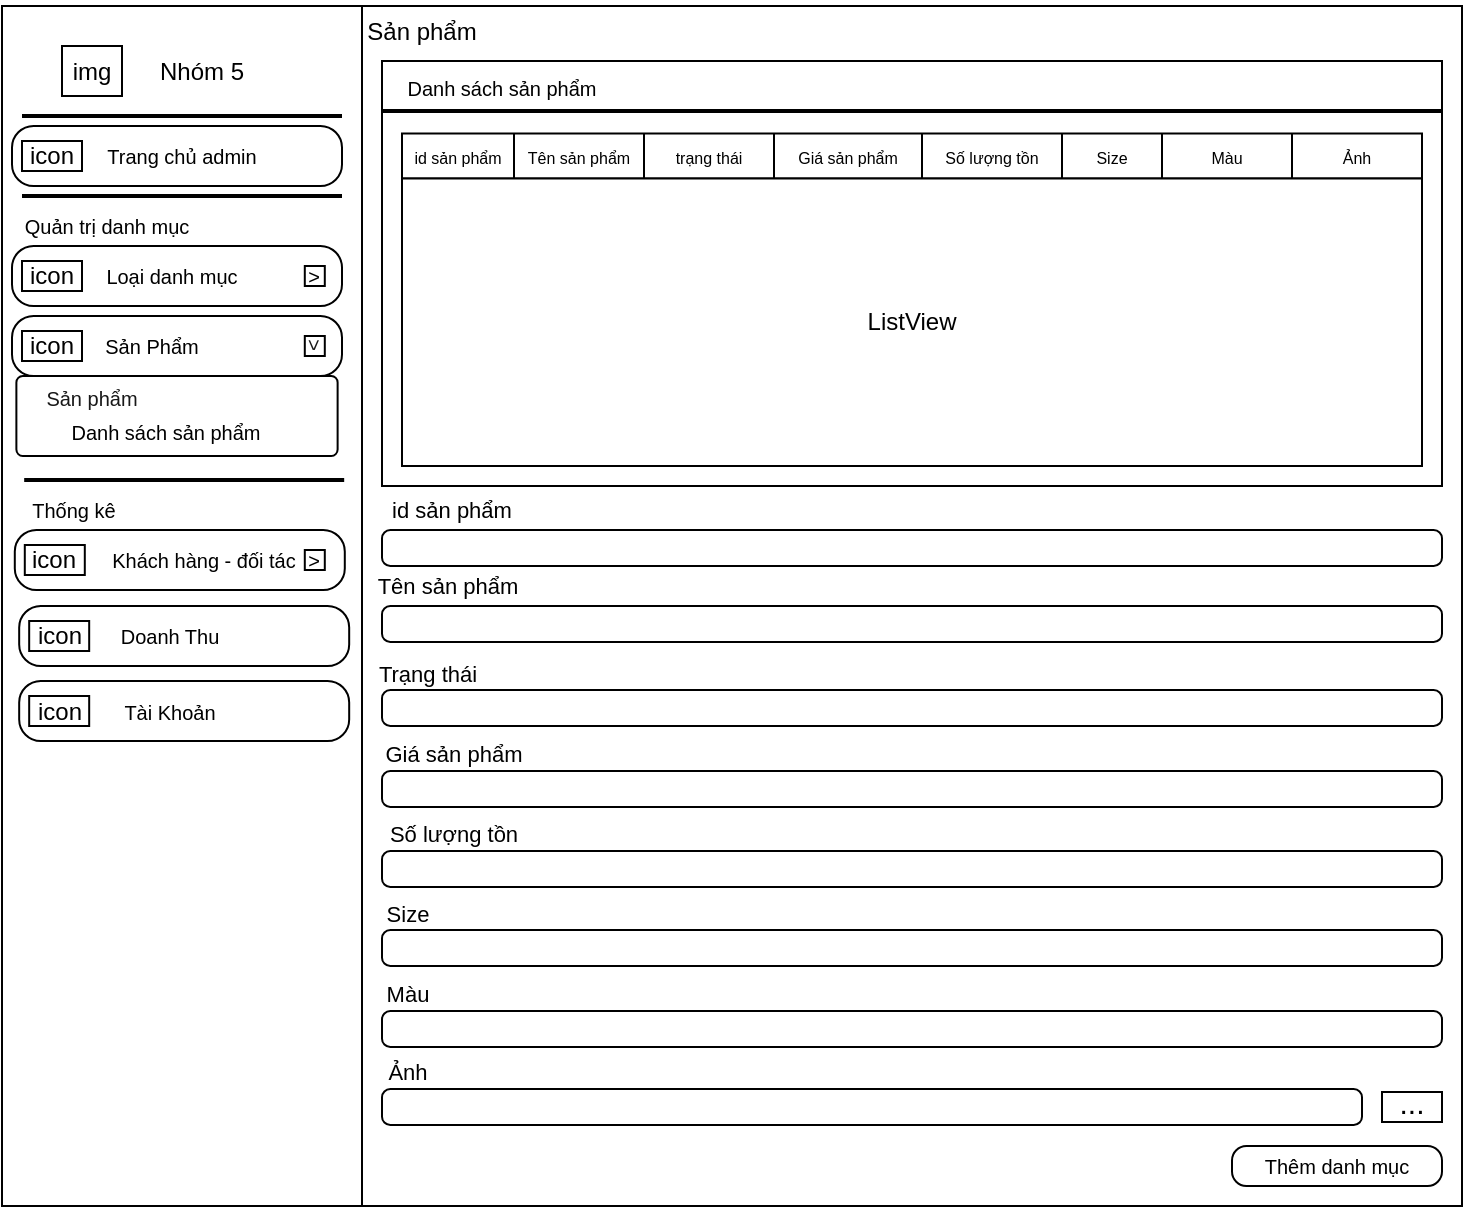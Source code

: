 <mxfile version="17.1.3" type="github">
  <diagram id="91JcnNk7F4j67cdfMRBW" name="Page-1">
    <mxGraphModel dx="1038" dy="581" grid="1" gridSize="10" guides="1" tooltips="1" connect="1" arrows="1" fold="1" page="1" pageScale="1" pageWidth="827" pageHeight="1169" math="0" shadow="0">
      <root>
        <mxCell id="0" />
        <mxCell id="1" parent="0" />
        <mxCell id="7amWvDYA09Yku5p8_MDS-1" value="" style="rounded=0;whiteSpace=wrap;html=1;" vertex="1" parent="1">
          <mxGeometry x="40" y="40" width="730" height="600" as="geometry" />
        </mxCell>
        <mxCell id="7amWvDYA09Yku5p8_MDS-2" value="" style="rounded=0;whiteSpace=wrap;html=1;" vertex="1" parent="1">
          <mxGeometry x="40" y="40" width="180" height="600" as="geometry" />
        </mxCell>
        <mxCell id="7amWvDYA09Yku5p8_MDS-3" value="" style="rounded=1;arcSize=36;whiteSpace=wrap;html=1;align=center;fontFamily=Helvetica;fontSize=10;fontColor=default;strokeColor=default;fillColor=default;" vertex="1" parent="1">
          <mxGeometry x="48.59" y="377.5" width="165" height="30" as="geometry" />
        </mxCell>
        <mxCell id="7amWvDYA09Yku5p8_MDS-4" value="" style="rounded=0;whiteSpace=wrap;html=1;fontFamily=Helvetica;fontSize=10;fontColor=default;strokeColor=default;strokeWidth=1;fillColor=default;gradientColor=none;" vertex="1" parent="1">
          <mxGeometry x="230" y="67.5" width="530" height="212.5" as="geometry" />
        </mxCell>
        <mxCell id="7amWvDYA09Yku5p8_MDS-5" value="" style="rounded=1;arcSize=36;whiteSpace=wrap;html=1;align=center;fontFamily=Helvetica;fontSize=10;fontColor=default;strokeColor=default;fillColor=default;" vertex="1" parent="1">
          <mxGeometry x="45" y="160" width="165" height="30" as="geometry" />
        </mxCell>
        <mxCell id="7amWvDYA09Yku5p8_MDS-6" value="" style="rounded=1;arcSize=36;whiteSpace=wrap;html=1;align=center;fontFamily=Helvetica;fontSize=10;fontColor=default;strokeColor=default;fillColor=default;" vertex="1" parent="1">
          <mxGeometry x="48.59" y="340" width="165" height="30" as="geometry" />
        </mxCell>
        <mxCell id="7amWvDYA09Yku5p8_MDS-7" value="" style="rounded=1;arcSize=36;whiteSpace=wrap;html=1;align=center;fontFamily=Helvetica;fontSize=10;fontColor=default;strokeColor=default;fillColor=default;" vertex="1" parent="1">
          <mxGeometry x="45" y="100" width="165" height="30" as="geometry" />
        </mxCell>
        <mxCell id="7amWvDYA09Yku5p8_MDS-8" value="Nhóm 5" style="text;html=1;strokeColor=none;fillColor=none;align=center;verticalAlign=middle;whiteSpace=wrap;rounded=0;fontSize=12;" vertex="1" parent="1">
          <mxGeometry x="110" y="57.5" width="60" height="30" as="geometry" />
        </mxCell>
        <mxCell id="7amWvDYA09Yku5p8_MDS-9" value="img" style="rounded=0;whiteSpace=wrap;html=1;" vertex="1" parent="1">
          <mxGeometry x="70" y="60" width="30" height="25" as="geometry" />
        </mxCell>
        <mxCell id="7amWvDYA09Yku5p8_MDS-10" value="" style="rounded=1;arcSize=36;whiteSpace=wrap;html=1;align=center;fontFamily=Helvetica;fontSize=10;fontColor=default;strokeColor=default;fillColor=default;" vertex="1" parent="1">
          <mxGeometry x="46.4" y="302" width="165" height="30" as="geometry" />
        </mxCell>
        <mxCell id="7amWvDYA09Yku5p8_MDS-11" value="icon" style="rounded=0;whiteSpace=wrap;html=1;" vertex="1" parent="1">
          <mxGeometry x="50" y="107.5" width="30" height="15" as="geometry" />
        </mxCell>
        <mxCell id="7amWvDYA09Yku5p8_MDS-12" value="" style="rounded=1;arcSize=36;whiteSpace=wrap;html=1;align=center;fontFamily=Helvetica;fontSize=10;fontColor=default;strokeColor=default;fillColor=default;" vertex="1" parent="1">
          <mxGeometry x="45" y="195" width="165" height="30" as="geometry" />
        </mxCell>
        <mxCell id="7amWvDYA09Yku5p8_MDS-13" value="" style="line;strokeWidth=2;html=1;rounded=0;fontFamily=Helvetica;fontSize=12;fontColor=default;fillColor=default;" vertex="1" parent="1">
          <mxGeometry x="50" y="90" width="160" height="10" as="geometry" />
        </mxCell>
        <mxCell id="7amWvDYA09Yku5p8_MDS-14" value="Trang chủ admin" style="text;html=1;strokeColor=none;fillColor=none;align=center;verticalAlign=middle;whiteSpace=wrap;rounded=0;fontSize=10;" vertex="1" parent="1">
          <mxGeometry x="90" y="107.5" width="80" height="15" as="geometry" />
        </mxCell>
        <mxCell id="7amWvDYA09Yku5p8_MDS-15" value="" style="line;strokeWidth=2;html=1;rounded=0;fontFamily=Helvetica;fontSize=12;fontColor=default;fillColor=default;" vertex="1" parent="1">
          <mxGeometry x="50" y="130" width="160" height="10" as="geometry" />
        </mxCell>
        <mxCell id="7amWvDYA09Yku5p8_MDS-16" value="Loại danh mục" style="text;html=1;strokeColor=none;fillColor=none;align=center;verticalAlign=middle;whiteSpace=wrap;rounded=0;fontSize=10;" vertex="1" parent="1">
          <mxGeometry x="90" y="170" width="70" height="10" as="geometry" />
        </mxCell>
        <mxCell id="7amWvDYA09Yku5p8_MDS-17" value="Sản Phẩm" style="text;html=1;strokeColor=none;fillColor=none;align=center;verticalAlign=middle;whiteSpace=wrap;rounded=0;fontSize=10;" vertex="1" parent="1">
          <mxGeometry x="90" y="202.5" width="50" height="15" as="geometry" />
        </mxCell>
        <mxCell id="7amWvDYA09Yku5p8_MDS-18" value="Khách hàng - đối tác" style="text;html=1;strokeColor=none;fillColor=none;align=center;verticalAlign=middle;whiteSpace=wrap;rounded=0;fontSize=10;" vertex="1" parent="1">
          <mxGeometry x="91.4" y="309.5" width="100" height="15" as="geometry" />
        </mxCell>
        <mxCell id="7amWvDYA09Yku5p8_MDS-19" value="" style="line;strokeWidth=2;html=1;rounded=0;fontFamily=Helvetica;fontSize=12;fontColor=default;fillColor=default;" vertex="1" parent="1">
          <mxGeometry x="51.09" y="272" width="160" height="10" as="geometry" />
        </mxCell>
        <mxCell id="7amWvDYA09Yku5p8_MDS-20" value="Quản trị danh mục" style="text;html=1;strokeColor=none;fillColor=none;align=center;verticalAlign=middle;whiteSpace=wrap;rounded=0;fontSize=10;" vertex="1" parent="1">
          <mxGeometry x="45" y="140" width="95" height="20" as="geometry" />
        </mxCell>
        <mxCell id="7amWvDYA09Yku5p8_MDS-21" value="Thống kê" style="text;html=1;strokeColor=none;fillColor=none;align=center;verticalAlign=middle;whiteSpace=wrap;rounded=0;fontSize=10;" vertex="1" parent="1">
          <mxGeometry x="51.4" y="282" width="50" height="20" as="geometry" />
        </mxCell>
        <mxCell id="7amWvDYA09Yku5p8_MDS-22" value="Doanh Thu" style="text;html=1;strokeColor=none;fillColor=none;align=center;verticalAlign=middle;whiteSpace=wrap;rounded=0;fontSize=10;" vertex="1" parent="1">
          <mxGeometry x="93.59" y="347.5" width="60" height="15" as="geometry" />
        </mxCell>
        <mxCell id="7amWvDYA09Yku5p8_MDS-23" value="Tài Khoản" style="text;html=1;strokeColor=none;fillColor=none;align=center;verticalAlign=middle;whiteSpace=wrap;rounded=0;fontSize=10;" vertex="1" parent="1">
          <mxGeometry x="93.59" y="385" width="60" height="15" as="geometry" />
        </mxCell>
        <mxCell id="7amWvDYA09Yku5p8_MDS-24" value="icon" style="rounded=0;whiteSpace=wrap;html=1;" vertex="1" parent="1">
          <mxGeometry x="50" y="167.5" width="30" height="15" as="geometry" />
        </mxCell>
        <mxCell id="7amWvDYA09Yku5p8_MDS-25" value="icon" style="rounded=0;whiteSpace=wrap;html=1;" vertex="1" parent="1">
          <mxGeometry x="50" y="202.5" width="30" height="15" as="geometry" />
        </mxCell>
        <mxCell id="7amWvDYA09Yku5p8_MDS-26" value="icon" style="rounded=0;whiteSpace=wrap;html=1;" vertex="1" parent="1">
          <mxGeometry x="51.4" y="309.5" width="30" height="15" as="geometry" />
        </mxCell>
        <mxCell id="7amWvDYA09Yku5p8_MDS-27" value="icon" style="rounded=0;whiteSpace=wrap;html=1;" vertex="1" parent="1">
          <mxGeometry x="53.59" y="347.5" width="30" height="15" as="geometry" />
        </mxCell>
        <mxCell id="7amWvDYA09Yku5p8_MDS-28" value="icon" style="rounded=0;whiteSpace=wrap;html=1;" vertex="1" parent="1">
          <mxGeometry x="53.59" y="385" width="30" height="15" as="geometry" />
        </mxCell>
        <mxCell id="7amWvDYA09Yku5p8_MDS-29" value="Sản phẩm" style="text;html=1;strokeColor=none;fillColor=none;align=center;verticalAlign=middle;whiteSpace=wrap;rounded=0;fontSize=12;" vertex="1" parent="1">
          <mxGeometry x="220" y="37.5" width="60" height="30" as="geometry" />
        </mxCell>
        <mxCell id="7amWvDYA09Yku5p8_MDS-30" value="Danh sách sản phẩm" style="text;html=1;strokeColor=none;fillColor=none;align=center;verticalAlign=middle;whiteSpace=wrap;rounded=0;fontFamily=Helvetica;fontSize=10;fontColor=default;" vertex="1" parent="1">
          <mxGeometry x="240" y="72.5" width="100" height="17.5" as="geometry" />
        </mxCell>
        <mxCell id="7amWvDYA09Yku5p8_MDS-32" value="" style="rounded=1;arcSize=8;whiteSpace=wrap;html=1;align=center;fontFamily=Helvetica;fontSize=10;fontColor=default;strokeColor=default;fillColor=default;" vertex="1" parent="1">
          <mxGeometry x="47.19" y="225" width="160.62" height="40" as="geometry" />
        </mxCell>
        <mxCell id="7amWvDYA09Yku5p8_MDS-33" value="Sản phẩm" style="text;html=1;strokeColor=none;fillColor=none;align=center;verticalAlign=middle;whiteSpace=wrap;rounded=0;fontFamily=Helvetica;fontSize=10;fontColor=default;textOpacity=90;spacing=2;spacingBottom=14;" vertex="1" parent="1">
          <mxGeometry x="56.09" y="237.5" width="57.81" height="10" as="geometry" />
        </mxCell>
        <mxCell id="7amWvDYA09Yku5p8_MDS-34" value="Danh sách sản phẩm" style="text;html=1;strokeColor=none;fillColor=none;align=center;verticalAlign=middle;whiteSpace=wrap;rounded=0;fontFamily=Helvetica;fontSize=10;fontColor=default;" vertex="1" parent="1">
          <mxGeometry x="68.6" y="247.5" width="105.93" height="10" as="geometry" />
        </mxCell>
        <mxCell id="7amWvDYA09Yku5p8_MDS-35" value="" style="shape=table;html=1;whiteSpace=wrap;startSize=0;container=1;collapsible=0;childLayout=tableLayout;rounded=0;fontFamily=Helvetica;fontSize=7;fontColor=default;strokeColor=default;strokeWidth=1;fillColor=default;gradientColor=none;direction=east;flipV=1;" vertex="1" parent="1">
          <mxGeometry x="240" y="103.75" width="510" height="22.5" as="geometry" />
        </mxCell>
        <mxCell id="7amWvDYA09Yku5p8_MDS-36" value="" style="shape=tableRow;horizontal=0;startSize=0;swimlaneHead=0;swimlaneBody=0;top=0;left=0;bottom=0;right=0;collapsible=0;dropTarget=0;fillColor=none;points=[[0,0.5],[1,0.5]];portConstraint=eastwest;rounded=0;fontFamily=Helvetica;fontSize=8;fontColor=default;strokeColor=default;strokeWidth=1;html=1;" vertex="1" parent="7amWvDYA09Yku5p8_MDS-35">
          <mxGeometry width="510" height="23" as="geometry" />
        </mxCell>
        <mxCell id="7amWvDYA09Yku5p8_MDS-37" value="&lt;font style=&quot;font-size: 8px&quot;&gt;id sản phẩm&lt;/font&gt;" style="shape=partialRectangle;html=1;whiteSpace=wrap;connectable=0;fillColor=none;top=0;left=0;bottom=0;right=0;overflow=hidden;rounded=0;fontFamily=Helvetica;fontSize=10;fontColor=default;strokeColor=default;strokeWidth=1;" vertex="1" parent="7amWvDYA09Yku5p8_MDS-36">
          <mxGeometry width="56" height="23" as="geometry">
            <mxRectangle width="56" height="23" as="alternateBounds" />
          </mxGeometry>
        </mxCell>
        <mxCell id="7amWvDYA09Yku5p8_MDS-38" value="&lt;font style=&quot;font-size: 8px&quot;&gt;Tên sản phẩm&lt;/font&gt;" style="shape=partialRectangle;html=1;whiteSpace=wrap;connectable=0;fillColor=none;top=0;left=0;bottom=0;right=0;overflow=hidden;rounded=0;fontFamily=Helvetica;fontSize=10;fontColor=default;strokeColor=default;strokeWidth=1;" vertex="1" parent="7amWvDYA09Yku5p8_MDS-36">
          <mxGeometry x="56" width="65" height="23" as="geometry">
            <mxRectangle width="65" height="23" as="alternateBounds" />
          </mxGeometry>
        </mxCell>
        <mxCell id="7amWvDYA09Yku5p8_MDS-55" value="&lt;font style=&quot;font-size: 8px&quot;&gt;trạng thái&lt;/font&gt;" style="shape=partialRectangle;html=1;whiteSpace=wrap;connectable=0;fillColor=none;top=0;left=0;bottom=0;right=0;overflow=hidden;rounded=0;fontFamily=Helvetica;fontSize=10;fontColor=default;strokeColor=default;strokeWidth=1;" vertex="1" parent="7amWvDYA09Yku5p8_MDS-36">
          <mxGeometry x="121" width="65" height="23" as="geometry">
            <mxRectangle width="65" height="23" as="alternateBounds" />
          </mxGeometry>
        </mxCell>
        <mxCell id="7amWvDYA09Yku5p8_MDS-56" value="&lt;font style=&quot;font-size: 8px&quot;&gt;Giá sản phẩm&lt;/font&gt;" style="shape=partialRectangle;html=1;whiteSpace=wrap;connectable=0;fillColor=none;top=0;left=0;bottom=0;right=0;overflow=hidden;rounded=0;fontFamily=Helvetica;fontSize=10;fontColor=default;strokeColor=default;strokeWidth=1;" vertex="1" parent="7amWvDYA09Yku5p8_MDS-36">
          <mxGeometry x="186" width="74" height="23" as="geometry">
            <mxRectangle width="74" height="23" as="alternateBounds" />
          </mxGeometry>
        </mxCell>
        <mxCell id="7amWvDYA09Yku5p8_MDS-57" value="&lt;font style=&quot;font-size: 8px&quot;&gt;Số lượng tồn&lt;/font&gt;" style="shape=partialRectangle;html=1;whiteSpace=wrap;connectable=0;fillColor=none;top=0;left=0;bottom=0;right=0;overflow=hidden;rounded=0;fontFamily=Helvetica;fontSize=10;fontColor=default;strokeColor=default;strokeWidth=1;" vertex="1" parent="7amWvDYA09Yku5p8_MDS-36">
          <mxGeometry x="260" width="70" height="23" as="geometry">
            <mxRectangle width="70" height="23" as="alternateBounds" />
          </mxGeometry>
        </mxCell>
        <mxCell id="7amWvDYA09Yku5p8_MDS-58" value="&lt;font style=&quot;font-size: 8px&quot;&gt;Size&lt;/font&gt;" style="shape=partialRectangle;html=1;whiteSpace=wrap;connectable=0;fillColor=none;top=0;left=0;bottom=0;right=0;overflow=hidden;rounded=0;fontFamily=Helvetica;fontSize=10;fontColor=default;strokeColor=default;strokeWidth=1;" vertex="1" parent="7amWvDYA09Yku5p8_MDS-36">
          <mxGeometry x="330" width="50" height="23" as="geometry">
            <mxRectangle width="50" height="23" as="alternateBounds" />
          </mxGeometry>
        </mxCell>
        <mxCell id="7amWvDYA09Yku5p8_MDS-59" value="&lt;font style=&quot;font-size: 8px&quot;&gt;Màu&lt;/font&gt;" style="shape=partialRectangle;html=1;whiteSpace=wrap;connectable=0;fillColor=none;top=0;left=0;bottom=0;right=0;overflow=hidden;rounded=0;fontFamily=Helvetica;fontSize=10;fontColor=default;strokeColor=default;strokeWidth=1;" vertex="1" parent="7amWvDYA09Yku5p8_MDS-36">
          <mxGeometry x="380" width="65" height="23" as="geometry">
            <mxRectangle width="65" height="23" as="alternateBounds" />
          </mxGeometry>
        </mxCell>
        <mxCell id="7amWvDYA09Yku5p8_MDS-60" value="&lt;font style=&quot;font-size: 8px&quot;&gt;Ảnh&lt;/font&gt;" style="shape=partialRectangle;html=1;whiteSpace=wrap;connectable=0;fillColor=none;top=0;left=0;bottom=0;right=0;overflow=hidden;rounded=0;fontFamily=Helvetica;fontSize=10;fontColor=default;strokeColor=default;strokeWidth=1;" vertex="1" parent="7amWvDYA09Yku5p8_MDS-36">
          <mxGeometry x="445" width="65" height="23" as="geometry">
            <mxRectangle width="65" height="23" as="alternateBounds" />
          </mxGeometry>
        </mxCell>
        <mxCell id="7amWvDYA09Yku5p8_MDS-40" value="" style="line;strokeWidth=2;html=1;rounded=0;fontFamily=Helvetica;fontSize=12;fontColor=default;fillColor=default;" vertex="1" parent="1">
          <mxGeometry x="230" y="87.5" width="530" height="10" as="geometry" />
        </mxCell>
        <mxCell id="7amWvDYA09Yku5p8_MDS-41" value="&lt;font style=&quot;font-size: 12px&quot;&gt;ListView&lt;/font&gt;" style="rounded=0;whiteSpace=wrap;html=1;fontFamily=Helvetica;fontSize=8;fontColor=default;strokeColor=default;strokeWidth=1;fillColor=default;gradientColor=none;" vertex="1" parent="1">
          <mxGeometry x="240" y="126.25" width="510" height="143.75" as="geometry" />
        </mxCell>
        <mxCell id="7amWvDYA09Yku5p8_MDS-42" value="&amp;gt;" style="rounded=0;whiteSpace=wrap;html=1;fontFamily=Helvetica;fontSize=10;fontColor=default;strokeColor=default;fillColor=default;strokeWidth=1;gradientColor=none;textOpacity=90;rotation=90;" vertex="1" parent="1">
          <mxGeometry x="191.4" y="205" width="10" height="10" as="geometry" />
        </mxCell>
        <mxCell id="7amWvDYA09Yku5p8_MDS-43" value="&amp;gt;" style="rounded=0;whiteSpace=wrap;html=1;fontFamily=Helvetica;fontSize=10;fontColor=default;strokeColor=default;fillColor=default;strokeWidth=1;gradientColor=none;" vertex="1" parent="1">
          <mxGeometry x="191.4" y="312" width="10" height="10" as="geometry" />
        </mxCell>
        <mxCell id="7amWvDYA09Yku5p8_MDS-44" value="" style="rounded=1;arcSize=23;whiteSpace=wrap;html=1;align=center;fontFamily=Helvetica;fontSize=10;fontColor=default;strokeColor=default;fillColor=default;" vertex="1" parent="1">
          <mxGeometry x="230" y="302" width="530" height="18" as="geometry" />
        </mxCell>
        <mxCell id="7amWvDYA09Yku5p8_MDS-45" value="id sản phẩm" style="text;html=1;strokeColor=none;fillColor=none;align=center;verticalAlign=middle;whiteSpace=wrap;rounded=0;fontSize=11;" vertex="1" parent="1">
          <mxGeometry x="230" y="288" width="70" height="8" as="geometry" />
        </mxCell>
        <mxCell id="7amWvDYA09Yku5p8_MDS-47" value="Tên sản phẩm" style="text;html=1;strokeColor=none;fillColor=none;align=center;verticalAlign=middle;whiteSpace=wrap;rounded=0;fontSize=11;" vertex="1" parent="1">
          <mxGeometry x="226" y="326" width="74" height="8" as="geometry" />
        </mxCell>
        <mxCell id="7amWvDYA09Yku5p8_MDS-49" value="Trạng thái" style="text;html=1;strokeColor=none;fillColor=none;align=center;verticalAlign=middle;whiteSpace=wrap;rounded=0;fontSize=11;" vertex="1" parent="1">
          <mxGeometry x="226" y="369.5" width="54" height="8" as="geometry" />
        </mxCell>
        <mxCell id="7amWvDYA09Yku5p8_MDS-50" value="Thêm danh mục" style="rounded=1;arcSize=36;whiteSpace=wrap;html=1;align=center;fontFamily=Helvetica;fontSize=10;fontColor=default;strokeColor=default;fillColor=default;" vertex="1" parent="1">
          <mxGeometry x="655" y="610" width="105" height="20" as="geometry" />
        </mxCell>
        <mxCell id="7amWvDYA09Yku5p8_MDS-54" value="&amp;gt;" style="rounded=0;whiteSpace=wrap;html=1;fontFamily=Helvetica;fontSize=10;fontColor=default;strokeColor=default;fillColor=default;strokeWidth=1;gradientColor=none;" vertex="1" parent="1">
          <mxGeometry x="191.4" y="170" width="10" height="10" as="geometry" />
        </mxCell>
        <mxCell id="7amWvDYA09Yku5p8_MDS-66" value="" style="rounded=1;arcSize=23;whiteSpace=wrap;html=1;align=center;fontFamily=Helvetica;fontSize=10;fontColor=default;strokeColor=default;fillColor=default;" vertex="1" parent="1">
          <mxGeometry x="230" y="340" width="530" height="18" as="geometry" />
        </mxCell>
        <mxCell id="7amWvDYA09Yku5p8_MDS-67" value="" style="rounded=1;arcSize=23;whiteSpace=wrap;html=1;align=center;fontFamily=Helvetica;fontSize=10;fontColor=default;strokeColor=default;fillColor=default;" vertex="1" parent="1">
          <mxGeometry x="230" y="382" width="530" height="18" as="geometry" />
        </mxCell>
        <mxCell id="7amWvDYA09Yku5p8_MDS-68" value="Giá sản phẩm" style="text;html=1;strokeColor=none;fillColor=none;align=center;verticalAlign=middle;whiteSpace=wrap;rounded=0;fontSize=11;" vertex="1" parent="1">
          <mxGeometry x="226" y="410" width="80" height="8" as="geometry" />
        </mxCell>
        <mxCell id="7amWvDYA09Yku5p8_MDS-69" value="" style="rounded=1;arcSize=23;whiteSpace=wrap;html=1;align=center;fontFamily=Helvetica;fontSize=10;fontColor=default;strokeColor=default;fillColor=default;" vertex="1" parent="1">
          <mxGeometry x="230" y="422.5" width="530" height="18" as="geometry" />
        </mxCell>
        <mxCell id="7amWvDYA09Yku5p8_MDS-70" value="Số lượng tồn" style="text;html=1;strokeColor=none;fillColor=none;align=center;verticalAlign=middle;whiteSpace=wrap;rounded=0;fontSize=11;" vertex="1" parent="1">
          <mxGeometry x="226" y="450" width="80" height="8" as="geometry" />
        </mxCell>
        <mxCell id="7amWvDYA09Yku5p8_MDS-71" value="" style="rounded=1;arcSize=23;whiteSpace=wrap;html=1;align=center;fontFamily=Helvetica;fontSize=10;fontColor=default;strokeColor=default;fillColor=default;" vertex="1" parent="1">
          <mxGeometry x="230" y="462.5" width="530" height="18" as="geometry" />
        </mxCell>
        <mxCell id="7amWvDYA09Yku5p8_MDS-72" value="Size" style="text;html=1;strokeColor=none;fillColor=none;align=center;verticalAlign=middle;whiteSpace=wrap;rounded=0;fontSize=11;" vertex="1" parent="1">
          <mxGeometry x="226" y="489.5" width="34" height="8" as="geometry" />
        </mxCell>
        <mxCell id="7amWvDYA09Yku5p8_MDS-73" value="" style="rounded=1;arcSize=23;whiteSpace=wrap;html=1;align=center;fontFamily=Helvetica;fontSize=10;fontColor=default;strokeColor=default;fillColor=default;" vertex="1" parent="1">
          <mxGeometry x="230" y="502" width="530" height="18" as="geometry" />
        </mxCell>
        <mxCell id="7amWvDYA09Yku5p8_MDS-74" value="Màu" style="text;html=1;strokeColor=none;fillColor=none;align=center;verticalAlign=middle;whiteSpace=wrap;rounded=0;fontSize=11;" vertex="1" parent="1">
          <mxGeometry x="226" y="530" width="34" height="8" as="geometry" />
        </mxCell>
        <mxCell id="7amWvDYA09Yku5p8_MDS-75" value="" style="rounded=1;arcSize=23;whiteSpace=wrap;html=1;align=center;fontFamily=Helvetica;fontSize=10;fontColor=default;strokeColor=default;fillColor=default;" vertex="1" parent="1">
          <mxGeometry x="230" y="542.5" width="530" height="18" as="geometry" />
        </mxCell>
        <mxCell id="7amWvDYA09Yku5p8_MDS-76" value="Ảnh" style="text;html=1;strokeColor=none;fillColor=none;align=center;verticalAlign=middle;whiteSpace=wrap;rounded=0;fontSize=11;" vertex="1" parent="1">
          <mxGeometry x="226" y="569" width="34" height="8" as="geometry" />
        </mxCell>
        <mxCell id="7amWvDYA09Yku5p8_MDS-77" value="" style="rounded=1;arcSize=23;whiteSpace=wrap;html=1;align=center;fontFamily=Helvetica;fontSize=10;fontColor=default;strokeColor=default;fillColor=default;" vertex="1" parent="1">
          <mxGeometry x="230" y="581.5" width="490" height="18" as="geometry" />
        </mxCell>
        <mxCell id="7amWvDYA09Yku5p8_MDS-79" value="&lt;div style=&quot;text-align: justify; font-size: 15px;&quot;&gt;&lt;span style=&quot;font-size: 15px;&quot;&gt;...&lt;/span&gt;&lt;/div&gt;" style="rounded=0;whiteSpace=wrap;html=1;fontSize=15;spacingBottom=6;" vertex="1" parent="1">
          <mxGeometry x="730" y="583" width="30" height="15" as="geometry" />
        </mxCell>
        <mxCell id="7amWvDYA09Yku5p8_MDS-81" style="edgeStyle=orthogonalEdgeStyle;rounded=0;orthogonalLoop=1;jettySize=auto;html=1;exitX=0.5;exitY=1;exitDx=0;exitDy=0;fontSize=15;" edge="1" parent="1" source="7amWvDYA09Yku5p8_MDS-50" target="7amWvDYA09Yku5p8_MDS-50">
          <mxGeometry relative="1" as="geometry" />
        </mxCell>
      </root>
    </mxGraphModel>
  </diagram>
</mxfile>
